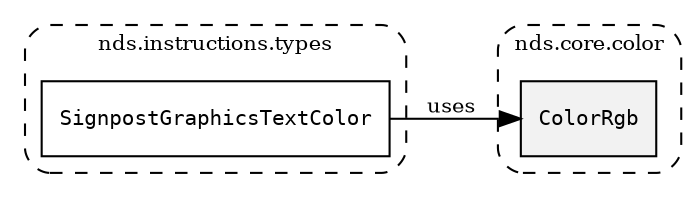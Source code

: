 /**
 * This dot file creates symbol collaboration diagram for ColorRgb.
 */
digraph ZSERIO
{
    node [shape=box, fontsize=10];
    rankdir="LR";
    fontsize=10;
    tooltip="ColorRgb collaboration diagram";

    subgraph "cluster_nds.core.color"
    {
        style="dashed, rounded";
        label="nds.core.color";
        tooltip="Package nds.core.color";
        href="../../../content/packages/nds.core.color.html#Package-nds-core-color";
        target="_parent";

        "ColorRgb" [style="filled", fillcolor="#0000000D", target="_parent", label=<<font face="monospace"><table align="center" border="0" cellspacing="0" cellpadding="0"><tr><td href="../../../content/packages/nds.core.color.html#Structure-ColorRgb" title="Structure defined in nds.core.color">ColorRgb</td></tr></table></font>>];
    }

    subgraph "cluster_nds.instructions.types"
    {
        style="dashed, rounded";
        label="nds.instructions.types";
        tooltip="Package nds.instructions.types";
        href="../../../content/packages/nds.instructions.types.html#Package-nds-instructions-types";
        target="_parent";

        "SignpostGraphicsTextColor" [target="_parent", label=<<font face="monospace"><table align="center" border="0" cellspacing="0" cellpadding="0"><tr><td href="../../../content/packages/nds.instructions.types.html#Subtype-SignpostGraphicsTextColor" title="Subtype defined in nds.instructions.types">SignpostGraphicsTextColor</td></tr></table></font>>];
    }

    "SignpostGraphicsTextColor" -> "ColorRgb" [label="uses", fontsize=10];
}
